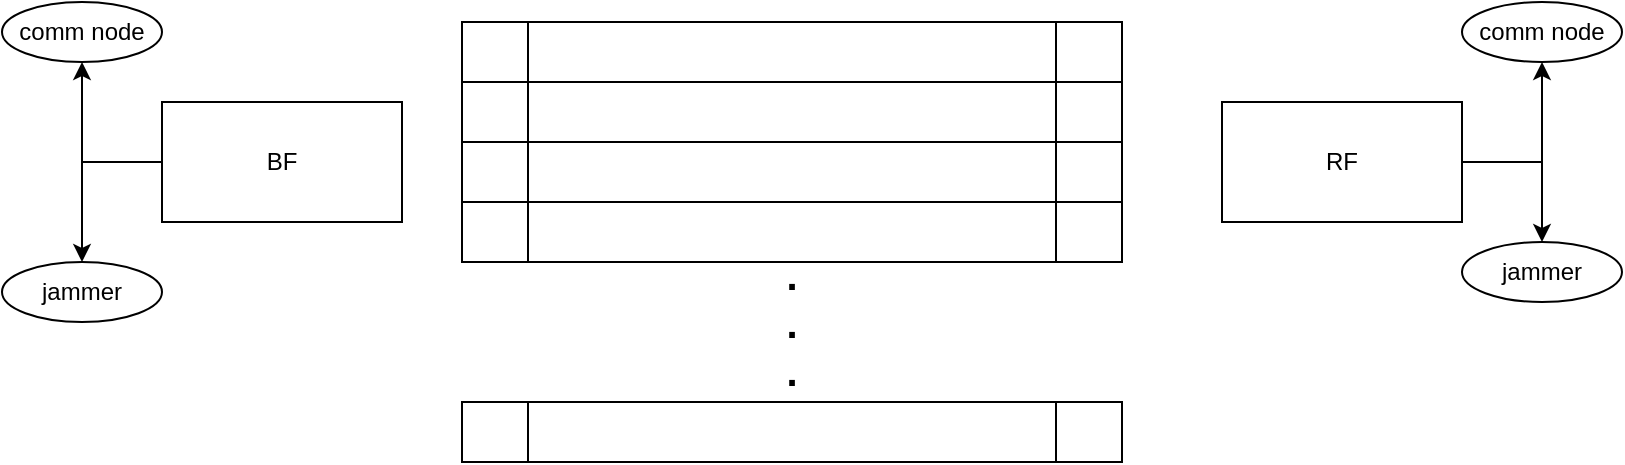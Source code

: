 <mxfile version="10.6.0" type="github"><diagram id="KJpx7t4aQgkqYw8EYbk1" name="ç¬¬ 1 é¡µ"><mxGraphModel dx="1220" dy="715" grid="1" gridSize="10" guides="1" tooltips="1" connect="1" arrows="1" fold="1" page="1" pageScale="1" pageWidth="827" pageHeight="1169" math="0" shadow="0"><root><mxCell id="0"/><mxCell id="1" parent="0"/><mxCell id="iP8mcdVdapOfUUEO8boz-11" style="edgeStyle=orthogonalEdgeStyle;rounded=0;orthogonalLoop=1;jettySize=auto;html=1;exitX=0;exitY=0.5;exitDx=0;exitDy=0;entryX=0.5;entryY=1;entryDx=0;entryDy=0;" parent="1" source="iP8mcdVdapOfUUEO8boz-1" target="iP8mcdVdapOfUUEO8boz-3" edge="1"><mxGeometry relative="1" as="geometry"/></mxCell><mxCell id="iP8mcdVdapOfUUEO8boz-12" style="edgeStyle=orthogonalEdgeStyle;rounded=0;orthogonalLoop=1;jettySize=auto;html=1;exitX=0;exitY=0.5;exitDx=0;exitDy=0;entryX=0.5;entryY=0;entryDx=0;entryDy=0;" parent="1" source="iP8mcdVdapOfUUEO8boz-1" target="iP8mcdVdapOfUUEO8boz-5" edge="1"><mxGeometry relative="1" as="geometry"/></mxCell><mxCell id="iP8mcdVdapOfUUEO8boz-1" value="BF&lt;br&gt;" style="rounded=0;whiteSpace=wrap;html=1;" parent="1" vertex="1"><mxGeometry x="90" y="130" width="120" height="60" as="geometry"/></mxCell><mxCell id="iP8mcdVdapOfUUEO8boz-8" style="edgeStyle=orthogonalEdgeStyle;rounded=0;orthogonalLoop=1;jettySize=auto;html=1;exitX=1;exitY=0.5;exitDx=0;exitDy=0;entryX=0.5;entryY=1;entryDx=0;entryDy=0;" parent="1" source="iP8mcdVdapOfUUEO8boz-2" target="iP8mcdVdapOfUUEO8boz-4" edge="1"><mxGeometry relative="1" as="geometry"/></mxCell><mxCell id="iP8mcdVdapOfUUEO8boz-10" style="edgeStyle=orthogonalEdgeStyle;rounded=0;orthogonalLoop=1;jettySize=auto;html=1;exitX=1;exitY=0.5;exitDx=0;exitDy=0;entryX=0.5;entryY=0;entryDx=0;entryDy=0;" parent="1" source="iP8mcdVdapOfUUEO8boz-2" target="iP8mcdVdapOfUUEO8boz-6" edge="1"><mxGeometry relative="1" as="geometry"/></mxCell><mxCell id="iP8mcdVdapOfUUEO8boz-2" value="RF" style="rounded=0;whiteSpace=wrap;html=1;" parent="1" vertex="1"><mxGeometry x="620" y="130" width="120" height="60" as="geometry"/></mxCell><mxCell id="iP8mcdVdapOfUUEO8boz-3" value="comm node" style="ellipse;whiteSpace=wrap;html=1;" parent="1" vertex="1"><mxGeometry x="10" y="80" width="80" height="30" as="geometry"/></mxCell><mxCell id="iP8mcdVdapOfUUEO8boz-4" value="comm node" style="ellipse;whiteSpace=wrap;html=1;" parent="1" vertex="1"><mxGeometry x="740" y="80" width="80" height="30" as="geometry"/></mxCell><mxCell id="iP8mcdVdapOfUUEO8boz-5" value="jammer" style="ellipse;whiteSpace=wrap;html=1;" parent="1" vertex="1"><mxGeometry x="10" y="210" width="80" height="30" as="geometry"/></mxCell><mxCell id="iP8mcdVdapOfUUEO8boz-6" value="jammer" style="ellipse;whiteSpace=wrap;html=1;" parent="1" vertex="1"><mxGeometry x="740" y="200" width="80" height="30" as="geometry"/></mxCell><mxCell id="WlFmjEDQgeLyUinUmvAD-7" value="" style="shape=process;whiteSpace=wrap;html=1;backgroundOutline=1;" vertex="1" parent="1"><mxGeometry x="240" y="280" width="330" height="30" as="geometry"/></mxCell><mxCell id="WlFmjEDQgeLyUinUmvAD-9" value="" style="shape=process;whiteSpace=wrap;html=1;backgroundOutline=1;" vertex="1" parent="1"><mxGeometry x="240" y="90" width="330" height="30" as="geometry"/></mxCell><mxCell id="WlFmjEDQgeLyUinUmvAD-10" value="" style="shape=process;whiteSpace=wrap;html=1;backgroundOutline=1;" vertex="1" parent="1"><mxGeometry x="240" y="120" width="330" height="30" as="geometry"/></mxCell><mxCell id="WlFmjEDQgeLyUinUmvAD-11" value="" style="shape=process;whiteSpace=wrap;html=1;backgroundOutline=1;" vertex="1" parent="1"><mxGeometry x="240" y="150" width="330" height="30" as="geometry"/></mxCell><mxCell id="WlFmjEDQgeLyUinUmvAD-12" value="" style="shape=process;whiteSpace=wrap;html=1;backgroundOutline=1;" vertex="1" parent="1"><mxGeometry x="240" y="180" width="330" height="30" as="geometry"/></mxCell><mxCell id="WlFmjEDQgeLyUinUmvAD-14" value=".&lt;br style=&quot;font-size: 20px;&quot;&gt;.&lt;br style=&quot;font-size: 20px;&quot;&gt;.&lt;br style=&quot;font-size: 20px;&quot;&gt;" style="text;html=1;strokeColor=none;fillColor=none;align=center;verticalAlign=middle;whiteSpace=wrap;rounded=0;strokeWidth=1;fontSize=20;fontStyle=1" vertex="1" parent="1"><mxGeometry x="385" y="230" width="40" height="20" as="geometry"/></mxCell></root></mxGraphModel></diagram></mxfile>